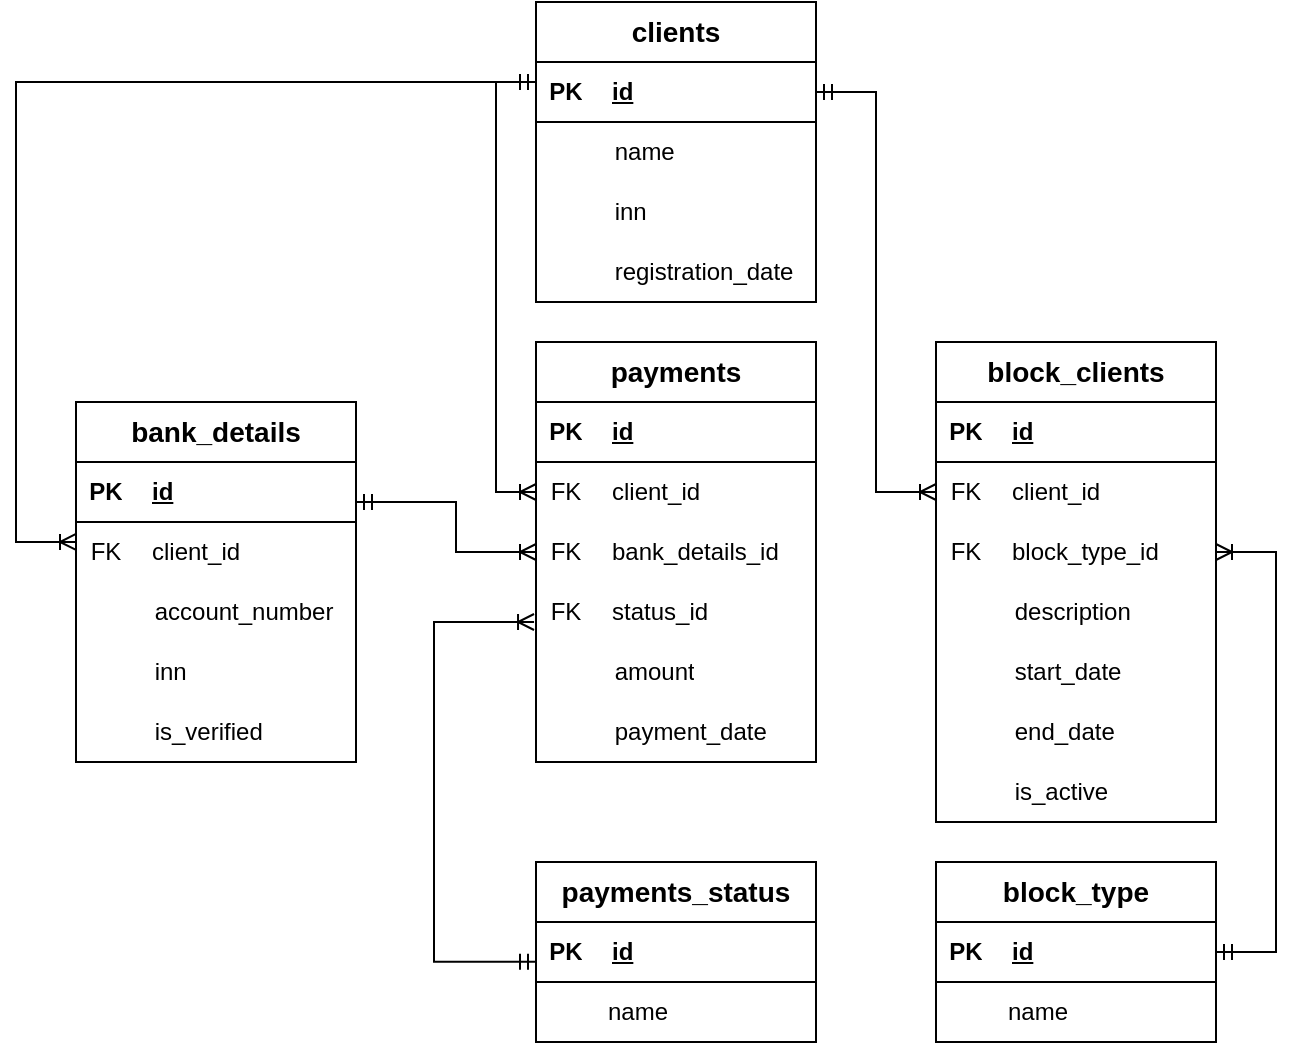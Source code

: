 <mxfile version="26.0.7">
  <diagram id="N8ugaNTC_hbYr3T84zQ5" name="Страница — 1">
    <mxGraphModel dx="1480" dy="635" grid="1" gridSize="10" guides="1" tooltips="1" connect="1" arrows="1" fold="1" page="0" pageScale="1" pageWidth="827" pageHeight="1169" background="none" math="0" shadow="0">
      <root>
        <mxCell id="0" />
        <mxCell id="1" parent="0" />
        <mxCell id="wca784GaiDVrBiToqVae-14" value="&lt;b style=&quot;border-color: var(--border-color); font-size: 14px;&quot;&gt;clients&lt;/b&gt;" style="swimlane;fontStyle=0;childLayout=stackLayout;horizontal=1;startSize=30;horizontalStack=0;resizeParent=1;resizeParentMax=0;resizeLast=0;collapsible=1;marginBottom=0;whiteSpace=wrap;html=1;" parent="1" vertex="1">
          <mxGeometry x="-50" y="230" width="140" height="150" as="geometry">
            <mxRectangle x="-50" y="470" width="80" height="30" as="alternateBounds" />
          </mxGeometry>
        </mxCell>
        <mxCell id="wrFiT3LbrARY49FzR27_-34" value="" style="shape=table;startSize=0;container=1;collapsible=1;childLayout=tableLayout;fixedRows=1;rowLines=0;fontStyle=0;align=center;resizeLast=1;strokeColor=none;fillColor=none;collapsible=0;" parent="wca784GaiDVrBiToqVae-14" vertex="1">
          <mxGeometry y="30" width="140" height="30" as="geometry" />
        </mxCell>
        <mxCell id="wrFiT3LbrARY49FzR27_-35" value="" style="shape=tableRow;horizontal=0;startSize=0;swimlaneHead=0;swimlaneBody=0;fillColor=none;collapsible=0;dropTarget=0;points=[[0,0.5],[1,0.5]];portConstraint=eastwest;top=0;left=0;right=0;bottom=1;" parent="wrFiT3LbrARY49FzR27_-34" vertex="1">
          <mxGeometry width="140" height="30" as="geometry" />
        </mxCell>
        <mxCell id="wrFiT3LbrARY49FzR27_-36" value="PK" style="shape=partialRectangle;connectable=0;fillColor=none;top=0;left=0;bottom=0;right=0;fontStyle=1;overflow=hidden;whiteSpace=wrap;html=1;" parent="wrFiT3LbrARY49FzR27_-35" vertex="1">
          <mxGeometry width="30" height="30" as="geometry">
            <mxRectangle width="30" height="30" as="alternateBounds" />
          </mxGeometry>
        </mxCell>
        <mxCell id="wrFiT3LbrARY49FzR27_-37" value="id" style="shape=partialRectangle;connectable=0;fillColor=none;top=0;left=0;bottom=0;right=0;align=left;spacingLeft=6;fontStyle=5;overflow=hidden;whiteSpace=wrap;html=1;" parent="wrFiT3LbrARY49FzR27_-35" vertex="1">
          <mxGeometry x="30" width="110" height="30" as="geometry">
            <mxRectangle width="110" height="30" as="alternateBounds" />
          </mxGeometry>
        </mxCell>
        <mxCell id="wrFiT3LbrARY49FzR27_-78" value="&amp;nbsp; &amp;nbsp; &amp;nbsp; &amp;nbsp; &amp;nbsp; name" style="text;strokeColor=none;fillColor=none;align=left;verticalAlign=middle;spacingLeft=4;spacingRight=4;overflow=hidden;points=[[0,0.5],[1,0.5]];portConstraint=eastwest;rotatable=0;whiteSpace=wrap;html=1;" parent="wca784GaiDVrBiToqVae-14" vertex="1">
          <mxGeometry y="60" width="140" height="30" as="geometry" />
        </mxCell>
        <mxCell id="wca784GaiDVrBiToqVae-17" value="&amp;nbsp; &amp;nbsp; &amp;nbsp; &amp;nbsp; &amp;nbsp; inn" style="text;strokeColor=none;fillColor=none;align=left;verticalAlign=middle;spacingLeft=4;spacingRight=4;overflow=hidden;points=[[0,0.5],[1,0.5]];portConstraint=eastwest;rotatable=0;whiteSpace=wrap;html=1;" parent="wca784GaiDVrBiToqVae-14" vertex="1">
          <mxGeometry y="90" width="140" height="30" as="geometry" />
        </mxCell>
        <mxCell id="wca784GaiDVrBiToqVae-18" value="&amp;nbsp; &amp;nbsp; &amp;nbsp; &amp;nbsp; &amp;nbsp; registration_date" style="text;strokeColor=none;fillColor=none;align=left;verticalAlign=middle;spacingLeft=4;spacingRight=4;overflow=hidden;points=[[0,0.5],[1,0.5]];portConstraint=eastwest;rotatable=0;whiteSpace=wrap;html=1;" parent="wca784GaiDVrBiToqVae-14" vertex="1">
          <mxGeometry y="120" width="140" height="30" as="geometry" />
        </mxCell>
        <mxCell id="wca784GaiDVrBiToqVae-19" value="&lt;b style=&quot;border-color: var(--border-color); font-size: 14px;&quot;&gt;payments&lt;/b&gt;" style="swimlane;fontStyle=0;childLayout=stackLayout;horizontal=1;startSize=30;horizontalStack=0;resizeParent=1;resizeParentMax=0;resizeLast=0;collapsible=1;marginBottom=0;whiteSpace=wrap;html=1;" parent="1" vertex="1">
          <mxGeometry x="-50" y="400" width="140" height="210" as="geometry">
            <mxRectangle x="-50" y="470" width="80" height="30" as="alternateBounds" />
          </mxGeometry>
        </mxCell>
        <mxCell id="wrFiT3LbrARY49FzR27_-46" value="" style="shape=table;startSize=0;container=1;collapsible=1;childLayout=tableLayout;fixedRows=1;rowLines=0;fontStyle=0;align=center;resizeLast=1;strokeColor=none;fillColor=none;collapsible=0;" parent="wca784GaiDVrBiToqVae-19" vertex="1">
          <mxGeometry y="30" width="140" height="30" as="geometry" />
        </mxCell>
        <mxCell id="wrFiT3LbrARY49FzR27_-47" value="" style="shape=tableRow;horizontal=0;startSize=0;swimlaneHead=0;swimlaneBody=0;fillColor=none;collapsible=0;dropTarget=0;points=[[0,0.5],[1,0.5]];portConstraint=eastwest;top=0;left=0;right=0;bottom=1;" parent="wrFiT3LbrARY49FzR27_-46" vertex="1">
          <mxGeometry width="140" height="30" as="geometry" />
        </mxCell>
        <mxCell id="wrFiT3LbrARY49FzR27_-48" value="PK" style="shape=partialRectangle;connectable=0;fillColor=none;top=0;left=0;bottom=0;right=0;fontStyle=1;overflow=hidden;whiteSpace=wrap;html=1;" parent="wrFiT3LbrARY49FzR27_-47" vertex="1">
          <mxGeometry width="30" height="30" as="geometry">
            <mxRectangle width="30" height="30" as="alternateBounds" />
          </mxGeometry>
        </mxCell>
        <mxCell id="wrFiT3LbrARY49FzR27_-49" value="id" style="shape=partialRectangle;connectable=0;fillColor=none;top=0;left=0;bottom=0;right=0;align=left;spacingLeft=6;fontStyle=5;overflow=hidden;whiteSpace=wrap;html=1;" parent="wrFiT3LbrARY49FzR27_-47" vertex="1">
          <mxGeometry x="30" width="110" height="30" as="geometry">
            <mxRectangle width="110" height="30" as="alternateBounds" />
          </mxGeometry>
        </mxCell>
        <mxCell id="wrFiT3LbrARY49FzR27_-66" value="" style="shape=table;startSize=0;container=1;collapsible=1;childLayout=tableLayout;fixedRows=1;rowLines=0;fontStyle=0;align=center;resizeLast=1;strokeColor=none;fillColor=none;collapsible=0;" parent="wca784GaiDVrBiToqVae-19" vertex="1">
          <mxGeometry y="60" width="140" height="30" as="geometry" />
        </mxCell>
        <mxCell id="wrFiT3LbrARY49FzR27_-67" value="" style="shape=tableRow;horizontal=0;startSize=0;swimlaneHead=0;swimlaneBody=0;fillColor=none;collapsible=0;dropTarget=0;points=[[0,0.5],[1,0.5]];portConstraint=eastwest;top=0;left=0;right=0;bottom=0;" parent="wrFiT3LbrARY49FzR27_-66" vertex="1">
          <mxGeometry width="140" height="30" as="geometry" />
        </mxCell>
        <mxCell id="wrFiT3LbrARY49FzR27_-68" value="FK" style="shape=partialRectangle;connectable=0;fillColor=none;top=0;left=0;bottom=0;right=0;fontStyle=0;overflow=hidden;whiteSpace=wrap;html=1;" parent="wrFiT3LbrARY49FzR27_-67" vertex="1">
          <mxGeometry width="30" height="30" as="geometry">
            <mxRectangle width="30" height="30" as="alternateBounds" />
          </mxGeometry>
        </mxCell>
        <mxCell id="wrFiT3LbrARY49FzR27_-69" value="client_id" style="shape=partialRectangle;connectable=0;fillColor=none;top=0;left=0;bottom=0;right=0;align=left;spacingLeft=6;fontStyle=0;overflow=hidden;whiteSpace=wrap;html=1;" parent="wrFiT3LbrARY49FzR27_-67" vertex="1">
          <mxGeometry x="30" width="110" height="30" as="geometry">
            <mxRectangle width="110" height="30" as="alternateBounds" />
          </mxGeometry>
        </mxCell>
        <mxCell id="wrFiT3LbrARY49FzR27_-70" value="" style="shape=table;startSize=0;container=1;collapsible=1;childLayout=tableLayout;fixedRows=1;rowLines=0;fontStyle=0;align=center;resizeLast=1;strokeColor=none;fillColor=none;collapsible=0;" parent="wca784GaiDVrBiToqVae-19" vertex="1">
          <mxGeometry y="90" width="140" height="30" as="geometry" />
        </mxCell>
        <mxCell id="wrFiT3LbrARY49FzR27_-71" value="" style="shape=tableRow;horizontal=0;startSize=0;swimlaneHead=0;swimlaneBody=0;fillColor=none;collapsible=0;dropTarget=0;points=[[0,0.5],[1,0.5]];portConstraint=eastwest;top=0;left=0;right=0;bottom=0;" parent="wrFiT3LbrARY49FzR27_-70" vertex="1">
          <mxGeometry width="140" height="30" as="geometry" />
        </mxCell>
        <mxCell id="wrFiT3LbrARY49FzR27_-72" value="FK" style="shape=partialRectangle;connectable=0;fillColor=none;top=0;left=0;bottom=0;right=0;fontStyle=0;overflow=hidden;whiteSpace=wrap;html=1;" parent="wrFiT3LbrARY49FzR27_-71" vertex="1">
          <mxGeometry width="30" height="30" as="geometry">
            <mxRectangle width="30" height="30" as="alternateBounds" />
          </mxGeometry>
        </mxCell>
        <mxCell id="wrFiT3LbrARY49FzR27_-73" value="bank_details_id" style="shape=partialRectangle;connectable=0;fillColor=none;top=0;left=0;bottom=0;right=0;align=left;spacingLeft=6;fontStyle=0;overflow=hidden;whiteSpace=wrap;html=1;" parent="wrFiT3LbrARY49FzR27_-71" vertex="1">
          <mxGeometry x="30" width="110" height="30" as="geometry">
            <mxRectangle width="110" height="30" as="alternateBounds" />
          </mxGeometry>
        </mxCell>
        <mxCell id="wrFiT3LbrARY49FzR27_-74" value="" style="shape=table;startSize=0;container=1;collapsible=1;childLayout=tableLayout;fixedRows=1;rowLines=0;fontStyle=0;align=center;resizeLast=1;strokeColor=none;fillColor=none;collapsible=0;" parent="wca784GaiDVrBiToqVae-19" vertex="1">
          <mxGeometry y="120" width="140" height="30" as="geometry" />
        </mxCell>
        <mxCell id="wrFiT3LbrARY49FzR27_-75" value="" style="shape=tableRow;horizontal=0;startSize=0;swimlaneHead=0;swimlaneBody=0;fillColor=none;collapsible=0;dropTarget=0;points=[[0,0.5],[1,0.5]];portConstraint=eastwest;top=0;left=0;right=0;bottom=0;" parent="wrFiT3LbrARY49FzR27_-74" vertex="1">
          <mxGeometry width="140" height="30" as="geometry" />
        </mxCell>
        <mxCell id="wrFiT3LbrARY49FzR27_-76" value="FK" style="shape=partialRectangle;connectable=0;fillColor=none;top=0;left=0;bottom=0;right=0;fontStyle=0;overflow=hidden;whiteSpace=wrap;html=1;" parent="wrFiT3LbrARY49FzR27_-75" vertex="1">
          <mxGeometry width="30" height="30" as="geometry">
            <mxRectangle width="30" height="30" as="alternateBounds" />
          </mxGeometry>
        </mxCell>
        <mxCell id="wrFiT3LbrARY49FzR27_-77" value="status_id" style="shape=partialRectangle;connectable=0;fillColor=none;top=0;left=0;bottom=0;right=0;align=left;spacingLeft=6;fontStyle=0;overflow=hidden;whiteSpace=wrap;html=1;" parent="wrFiT3LbrARY49FzR27_-75" vertex="1">
          <mxGeometry x="30" width="110" height="30" as="geometry">
            <mxRectangle width="110" height="30" as="alternateBounds" />
          </mxGeometry>
        </mxCell>
        <mxCell id="wca784GaiDVrBiToqVae-23" value="&amp;nbsp; &amp;nbsp; &amp;nbsp; &amp;nbsp; &amp;nbsp; amount" style="text;strokeColor=none;fillColor=none;align=left;verticalAlign=middle;spacingLeft=4;spacingRight=4;overflow=hidden;points=[[0,0.5],[1,0.5]];portConstraint=eastwest;rotatable=0;whiteSpace=wrap;html=1;" parent="wca784GaiDVrBiToqVae-19" vertex="1">
          <mxGeometry y="150" width="140" height="30" as="geometry" />
        </mxCell>
        <mxCell id="wca784GaiDVrBiToqVae-25" value="&amp;nbsp; &amp;nbsp; &amp;nbsp; &amp;nbsp; &amp;nbsp; payment_date" style="text;strokeColor=none;fillColor=none;align=left;verticalAlign=middle;spacingLeft=4;spacingRight=4;overflow=hidden;points=[[0,0.5],[1,0.5]];portConstraint=eastwest;rotatable=0;whiteSpace=wrap;html=1;" parent="wca784GaiDVrBiToqVae-19" vertex="1">
          <mxGeometry y="180" width="140" height="30" as="geometry" />
        </mxCell>
        <mxCell id="wca784GaiDVrBiToqVae-26" value="&lt;b style=&quot;border-color: var(--border-color); font-size: 14px;&quot;&gt;bank_details&lt;br&gt;&lt;/b&gt;" style="swimlane;fontStyle=0;childLayout=stackLayout;horizontal=1;startSize=30;horizontalStack=0;resizeParent=1;resizeParentMax=0;resizeLast=0;collapsible=1;marginBottom=0;whiteSpace=wrap;html=1;" parent="1" vertex="1">
          <mxGeometry x="-280" y="430" width="140" height="180" as="geometry">
            <mxRectangle x="-50" y="470" width="80" height="30" as="alternateBounds" />
          </mxGeometry>
        </mxCell>
        <mxCell id="wrFiT3LbrARY49FzR27_-42" value="" style="shape=table;startSize=0;container=1;collapsible=1;childLayout=tableLayout;fixedRows=1;rowLines=0;fontStyle=0;align=center;resizeLast=1;strokeColor=none;fillColor=none;collapsible=0;" parent="wca784GaiDVrBiToqVae-26" vertex="1">
          <mxGeometry y="30" width="140" height="30" as="geometry" />
        </mxCell>
        <mxCell id="wrFiT3LbrARY49FzR27_-43" value="" style="shape=tableRow;horizontal=0;startSize=0;swimlaneHead=0;swimlaneBody=0;fillColor=none;collapsible=0;dropTarget=0;points=[[0,0.5],[1,0.5]];portConstraint=eastwest;top=0;left=0;right=0;bottom=1;" parent="wrFiT3LbrARY49FzR27_-42" vertex="1">
          <mxGeometry width="140" height="30" as="geometry" />
        </mxCell>
        <mxCell id="wrFiT3LbrARY49FzR27_-44" value="PK" style="shape=partialRectangle;connectable=0;fillColor=none;top=0;left=0;bottom=0;right=0;fontStyle=1;overflow=hidden;whiteSpace=wrap;html=1;" parent="wrFiT3LbrARY49FzR27_-43" vertex="1">
          <mxGeometry width="30" height="30" as="geometry">
            <mxRectangle width="30" height="30" as="alternateBounds" />
          </mxGeometry>
        </mxCell>
        <mxCell id="wrFiT3LbrARY49FzR27_-45" value="id" style="shape=partialRectangle;connectable=0;fillColor=none;top=0;left=0;bottom=0;right=0;align=left;spacingLeft=6;fontStyle=5;overflow=hidden;whiteSpace=wrap;html=1;" parent="wrFiT3LbrARY49FzR27_-43" vertex="1">
          <mxGeometry x="30" width="110" height="30" as="geometry">
            <mxRectangle width="110" height="30" as="alternateBounds" />
          </mxGeometry>
        </mxCell>
        <mxCell id="wrFiT3LbrARY49FzR27_-62" value="" style="shape=table;startSize=0;container=1;collapsible=1;childLayout=tableLayout;fixedRows=1;rowLines=0;fontStyle=0;align=center;resizeLast=1;strokeColor=none;fillColor=none;collapsible=0;" parent="wca784GaiDVrBiToqVae-26" vertex="1">
          <mxGeometry y="60" width="140" height="30" as="geometry" />
        </mxCell>
        <mxCell id="wrFiT3LbrARY49FzR27_-63" value="" style="shape=tableRow;horizontal=0;startSize=0;swimlaneHead=0;swimlaneBody=0;fillColor=none;collapsible=0;dropTarget=0;points=[[0,0.5],[1,0.5]];portConstraint=eastwest;top=0;left=0;right=0;bottom=0;" parent="wrFiT3LbrARY49FzR27_-62" vertex="1">
          <mxGeometry width="140" height="30" as="geometry" />
        </mxCell>
        <mxCell id="wrFiT3LbrARY49FzR27_-64" value="FK" style="shape=partialRectangle;connectable=0;fillColor=none;top=0;left=0;bottom=0;right=0;fontStyle=0;overflow=hidden;whiteSpace=wrap;html=1;" parent="wrFiT3LbrARY49FzR27_-63" vertex="1">
          <mxGeometry width="30" height="30" as="geometry">
            <mxRectangle width="30" height="30" as="alternateBounds" />
          </mxGeometry>
        </mxCell>
        <mxCell id="wrFiT3LbrARY49FzR27_-65" value="client_id" style="shape=partialRectangle;connectable=0;fillColor=none;top=0;left=0;bottom=0;right=0;align=left;spacingLeft=6;fontStyle=0;overflow=hidden;whiteSpace=wrap;html=1;" parent="wrFiT3LbrARY49FzR27_-63" vertex="1">
          <mxGeometry x="30" width="110" height="30" as="geometry">
            <mxRectangle width="110" height="30" as="alternateBounds" />
          </mxGeometry>
        </mxCell>
        <mxCell id="wca784GaiDVrBiToqVae-29" value="&amp;nbsp; &amp;nbsp; &amp;nbsp; &amp;nbsp; &amp;nbsp; account_number" style="text;strokeColor=none;fillColor=none;align=left;verticalAlign=middle;spacingLeft=4;spacingRight=4;overflow=hidden;points=[[0,0.5],[1,0.5]];portConstraint=eastwest;rotatable=0;whiteSpace=wrap;html=1;" parent="wca784GaiDVrBiToqVae-26" vertex="1">
          <mxGeometry y="90" width="140" height="30" as="geometry" />
        </mxCell>
        <mxCell id="wca784GaiDVrBiToqVae-30" value="&amp;nbsp; &amp;nbsp; &amp;nbsp; &amp;nbsp; &amp;nbsp; inn" style="text;strokeColor=none;fillColor=none;align=left;verticalAlign=middle;spacingLeft=4;spacingRight=4;overflow=hidden;points=[[0,0.5],[1,0.5]];portConstraint=eastwest;rotatable=0;whiteSpace=wrap;html=1;" parent="wca784GaiDVrBiToqVae-26" vertex="1">
          <mxGeometry y="120" width="140" height="30" as="geometry" />
        </mxCell>
        <mxCell id="wca784GaiDVrBiToqVae-31" value="&amp;nbsp; &amp;nbsp; &amp;nbsp; &amp;nbsp; &amp;nbsp; is_verified" style="text;strokeColor=none;fillColor=none;align=left;verticalAlign=middle;spacingLeft=4;spacingRight=4;overflow=hidden;points=[[0,0.5],[1,0.5]];portConstraint=eastwest;rotatable=0;whiteSpace=wrap;html=1;" parent="wca784GaiDVrBiToqVae-26" vertex="1">
          <mxGeometry y="150" width="140" height="30" as="geometry" />
        </mxCell>
        <mxCell id="wca784GaiDVrBiToqVae-32" value="&lt;b style=&quot;border-color: var(--border-color); font-size: 14px;&quot;&gt;payments_status&lt;/b&gt;" style="swimlane;fontStyle=0;childLayout=stackLayout;horizontal=1;startSize=30;horizontalStack=0;resizeParent=1;resizeParentMax=0;resizeLast=0;collapsible=1;marginBottom=0;whiteSpace=wrap;html=1;" parent="1" vertex="1">
          <mxGeometry x="-50" y="660" width="140" height="90" as="geometry">
            <mxRectangle x="-50" y="470" width="80" height="30" as="alternateBounds" />
          </mxGeometry>
        </mxCell>
        <mxCell id="wrFiT3LbrARY49FzR27_-54" value="" style="shape=table;startSize=0;container=1;collapsible=1;childLayout=tableLayout;fixedRows=1;rowLines=0;fontStyle=0;align=center;resizeLast=1;strokeColor=none;fillColor=none;collapsible=0;" parent="wca784GaiDVrBiToqVae-32" vertex="1">
          <mxGeometry y="30" width="140" height="30" as="geometry" />
        </mxCell>
        <mxCell id="wrFiT3LbrARY49FzR27_-55" value="" style="shape=tableRow;horizontal=0;startSize=0;swimlaneHead=0;swimlaneBody=0;fillColor=none;collapsible=0;dropTarget=0;points=[[0,0.5],[1,0.5]];portConstraint=eastwest;top=0;left=0;right=0;bottom=1;" parent="wrFiT3LbrARY49FzR27_-54" vertex="1">
          <mxGeometry width="140" height="30" as="geometry" />
        </mxCell>
        <mxCell id="wrFiT3LbrARY49FzR27_-56" value="PK" style="shape=partialRectangle;connectable=0;fillColor=none;top=0;left=0;bottom=0;right=0;fontStyle=1;overflow=hidden;whiteSpace=wrap;html=1;" parent="wrFiT3LbrARY49FzR27_-55" vertex="1">
          <mxGeometry width="30" height="30" as="geometry">
            <mxRectangle width="30" height="30" as="alternateBounds" />
          </mxGeometry>
        </mxCell>
        <mxCell id="wrFiT3LbrARY49FzR27_-57" value="id" style="shape=partialRectangle;connectable=0;fillColor=none;top=0;left=0;bottom=0;right=0;align=left;spacingLeft=6;fontStyle=5;overflow=hidden;whiteSpace=wrap;html=1;" parent="wrFiT3LbrARY49FzR27_-55" vertex="1">
          <mxGeometry x="30" width="110" height="30" as="geometry">
            <mxRectangle width="110" height="30" as="alternateBounds" />
          </mxGeometry>
        </mxCell>
        <mxCell id="wca784GaiDVrBiToqVae-34" value="&amp;nbsp; &amp;nbsp; &amp;nbsp; &amp;nbsp; &amp;nbsp;name" style="text;strokeColor=none;fillColor=none;align=left;verticalAlign=middle;spacingLeft=4;spacingRight=4;overflow=hidden;points=[[0,0.5],[1,0.5]];portConstraint=eastwest;rotatable=0;whiteSpace=wrap;html=1;" parent="wca784GaiDVrBiToqVae-32" vertex="1">
          <mxGeometry y="60" width="140" height="30" as="geometry" />
        </mxCell>
        <mxCell id="wca784GaiDVrBiToqVae-37" value="&lt;b style=&quot;border-color: var(--border-color); font-size: 14px;&quot;&gt;block_clients&lt;br&gt;&lt;/b&gt;" style="swimlane;fontStyle=0;childLayout=stackLayout;horizontal=1;startSize=30;horizontalStack=0;resizeParent=1;resizeParentMax=0;resizeLast=0;collapsible=1;marginBottom=0;whiteSpace=wrap;html=1;" parent="1" vertex="1">
          <mxGeometry x="150" y="400" width="140" height="240" as="geometry">
            <mxRectangle x="-50" y="470" width="80" height="30" as="alternateBounds" />
          </mxGeometry>
        </mxCell>
        <mxCell id="wrFiT3LbrARY49FzR27_-50" value="" style="shape=table;startSize=0;container=1;collapsible=1;childLayout=tableLayout;fixedRows=1;rowLines=0;fontStyle=0;align=center;resizeLast=1;strokeColor=none;fillColor=none;collapsible=0;" parent="wca784GaiDVrBiToqVae-37" vertex="1">
          <mxGeometry y="30" width="140" height="30" as="geometry" />
        </mxCell>
        <mxCell id="wrFiT3LbrARY49FzR27_-51" value="" style="shape=tableRow;horizontal=0;startSize=0;swimlaneHead=0;swimlaneBody=0;fillColor=none;collapsible=0;dropTarget=0;points=[[0,0.5],[1,0.5]];portConstraint=eastwest;top=0;left=0;right=0;bottom=1;" parent="wrFiT3LbrARY49FzR27_-50" vertex="1">
          <mxGeometry width="140" height="30" as="geometry" />
        </mxCell>
        <mxCell id="wrFiT3LbrARY49FzR27_-52" value="PK" style="shape=partialRectangle;connectable=0;fillColor=none;top=0;left=0;bottom=0;right=0;fontStyle=1;overflow=hidden;whiteSpace=wrap;html=1;" parent="wrFiT3LbrARY49FzR27_-51" vertex="1">
          <mxGeometry width="30" height="30" as="geometry">
            <mxRectangle width="30" height="30" as="alternateBounds" />
          </mxGeometry>
        </mxCell>
        <mxCell id="wrFiT3LbrARY49FzR27_-53" value="id" style="shape=partialRectangle;connectable=0;fillColor=none;top=0;left=0;bottom=0;right=0;align=left;spacingLeft=6;fontStyle=5;overflow=hidden;whiteSpace=wrap;html=1;" parent="wrFiT3LbrARY49FzR27_-51" vertex="1">
          <mxGeometry x="30" width="110" height="30" as="geometry">
            <mxRectangle width="110" height="30" as="alternateBounds" />
          </mxGeometry>
        </mxCell>
        <mxCell id="wrFiT3LbrARY49FzR27_-83" value="" style="shape=table;startSize=0;container=1;collapsible=1;childLayout=tableLayout;fixedRows=1;rowLines=0;fontStyle=0;align=center;resizeLast=1;strokeColor=none;fillColor=none;collapsible=0;" parent="wca784GaiDVrBiToqVae-37" vertex="1">
          <mxGeometry y="60" width="140" height="30" as="geometry" />
        </mxCell>
        <mxCell id="wrFiT3LbrARY49FzR27_-84" value="" style="shape=tableRow;horizontal=0;startSize=0;swimlaneHead=0;swimlaneBody=0;fillColor=none;collapsible=0;dropTarget=0;points=[[0,0.5],[1,0.5]];portConstraint=eastwest;top=0;left=0;right=0;bottom=0;" parent="wrFiT3LbrARY49FzR27_-83" vertex="1">
          <mxGeometry width="140" height="30" as="geometry" />
        </mxCell>
        <mxCell id="wrFiT3LbrARY49FzR27_-85" value="FK" style="shape=partialRectangle;connectable=0;fillColor=none;top=0;left=0;bottom=0;right=0;fontStyle=0;overflow=hidden;whiteSpace=wrap;html=1;" parent="wrFiT3LbrARY49FzR27_-84" vertex="1">
          <mxGeometry width="30" height="30" as="geometry">
            <mxRectangle width="30" height="30" as="alternateBounds" />
          </mxGeometry>
        </mxCell>
        <mxCell id="wrFiT3LbrARY49FzR27_-86" value="client_id" style="shape=partialRectangle;connectable=0;fillColor=none;top=0;left=0;bottom=0;right=0;align=left;spacingLeft=6;fontStyle=0;overflow=hidden;whiteSpace=wrap;html=1;" parent="wrFiT3LbrARY49FzR27_-84" vertex="1">
          <mxGeometry x="30" width="110" height="30" as="geometry">
            <mxRectangle width="110" height="30" as="alternateBounds" />
          </mxGeometry>
        </mxCell>
        <mxCell id="wrFiT3LbrARY49FzR27_-79" value="" style="shape=table;startSize=0;container=1;collapsible=1;childLayout=tableLayout;fixedRows=1;rowLines=0;fontStyle=0;align=center;resizeLast=1;strokeColor=none;fillColor=none;collapsible=0;" parent="wca784GaiDVrBiToqVae-37" vertex="1">
          <mxGeometry y="90" width="140" height="30" as="geometry" />
        </mxCell>
        <mxCell id="wrFiT3LbrARY49FzR27_-80" value="" style="shape=tableRow;horizontal=0;startSize=0;swimlaneHead=0;swimlaneBody=0;fillColor=none;collapsible=0;dropTarget=0;points=[[0,0.5],[1,0.5]];portConstraint=eastwest;top=0;left=0;right=0;bottom=0;" parent="wrFiT3LbrARY49FzR27_-79" vertex="1">
          <mxGeometry width="140" height="30" as="geometry" />
        </mxCell>
        <mxCell id="wrFiT3LbrARY49FzR27_-81" value="FK" style="shape=partialRectangle;connectable=0;fillColor=none;top=0;left=0;bottom=0;right=0;fontStyle=0;overflow=hidden;whiteSpace=wrap;html=1;" parent="wrFiT3LbrARY49FzR27_-80" vertex="1">
          <mxGeometry width="30" height="30" as="geometry">
            <mxRectangle width="30" height="30" as="alternateBounds" />
          </mxGeometry>
        </mxCell>
        <mxCell id="wrFiT3LbrARY49FzR27_-82" value="block_type_id" style="shape=partialRectangle;connectable=0;fillColor=none;top=0;left=0;bottom=0;right=0;align=left;spacingLeft=6;fontStyle=0;overflow=hidden;whiteSpace=wrap;html=1;" parent="wrFiT3LbrARY49FzR27_-80" vertex="1">
          <mxGeometry x="30" width="110" height="30" as="geometry">
            <mxRectangle width="110" height="30" as="alternateBounds" />
          </mxGeometry>
        </mxCell>
        <mxCell id="wca784GaiDVrBiToqVae-41" value="&amp;nbsp; &amp;nbsp; &amp;nbsp; &amp;nbsp; &amp;nbsp; description" style="text;strokeColor=none;fillColor=none;align=left;verticalAlign=middle;spacingLeft=4;spacingRight=4;overflow=hidden;points=[[0,0.5],[1,0.5]];portConstraint=eastwest;rotatable=0;whiteSpace=wrap;html=1;" parent="wca784GaiDVrBiToqVae-37" vertex="1">
          <mxGeometry y="120" width="140" height="30" as="geometry" />
        </mxCell>
        <mxCell id="wca784GaiDVrBiToqVae-42" value="&amp;nbsp; &amp;nbsp; &amp;nbsp; &amp;nbsp; &amp;nbsp; start_date" style="text;strokeColor=none;fillColor=none;align=left;verticalAlign=middle;spacingLeft=4;spacingRight=4;overflow=hidden;points=[[0,0.5],[1,0.5]];portConstraint=eastwest;rotatable=0;whiteSpace=wrap;html=1;" parent="wca784GaiDVrBiToqVae-37" vertex="1">
          <mxGeometry y="150" width="140" height="30" as="geometry" />
        </mxCell>
        <mxCell id="wca784GaiDVrBiToqVae-43" value="&amp;nbsp; &amp;nbsp; &amp;nbsp; &amp;nbsp; &amp;nbsp; end_date" style="text;strokeColor=none;fillColor=none;align=left;verticalAlign=middle;spacingLeft=4;spacingRight=4;overflow=hidden;points=[[0,0.5],[1,0.5]];portConstraint=eastwest;rotatable=0;whiteSpace=wrap;html=1;" parent="wca784GaiDVrBiToqVae-37" vertex="1">
          <mxGeometry y="180" width="140" height="30" as="geometry" />
        </mxCell>
        <mxCell id="wca784GaiDVrBiToqVae-45" value="&amp;nbsp; &amp;nbsp; &amp;nbsp; &amp;nbsp; &amp;nbsp; is_active" style="text;strokeColor=none;fillColor=none;align=left;verticalAlign=middle;spacingLeft=4;spacingRight=4;overflow=hidden;points=[[0,0.5],[1,0.5]];portConstraint=eastwest;rotatable=0;whiteSpace=wrap;html=1;" parent="wca784GaiDVrBiToqVae-37" vertex="1">
          <mxGeometry y="210" width="140" height="30" as="geometry" />
        </mxCell>
        <mxCell id="wca784GaiDVrBiToqVae-46" value="&lt;b style=&quot;border-color: var(--border-color); font-size: 14px;&quot;&gt;block_type&lt;br&gt;&lt;/b&gt;" style="swimlane;fontStyle=0;childLayout=stackLayout;horizontal=1;startSize=30;horizontalStack=0;resizeParent=1;resizeParentMax=0;resizeLast=0;collapsible=1;marginBottom=0;whiteSpace=wrap;html=1;" parent="1" vertex="1">
          <mxGeometry x="150" y="660" width="140" height="90" as="geometry">
            <mxRectangle x="-50" y="470" width="80" height="30" as="alternateBounds" />
          </mxGeometry>
        </mxCell>
        <mxCell id="wrFiT3LbrARY49FzR27_-58" value="" style="shape=table;startSize=0;container=1;collapsible=1;childLayout=tableLayout;fixedRows=1;rowLines=0;fontStyle=0;align=center;resizeLast=1;strokeColor=none;fillColor=none;collapsible=0;" parent="wca784GaiDVrBiToqVae-46" vertex="1">
          <mxGeometry y="30" width="140" height="30" as="geometry" />
        </mxCell>
        <mxCell id="wrFiT3LbrARY49FzR27_-59" value="" style="shape=tableRow;horizontal=0;startSize=0;swimlaneHead=0;swimlaneBody=0;fillColor=none;collapsible=0;dropTarget=0;points=[[0,0.5],[1,0.5]];portConstraint=eastwest;top=0;left=0;right=0;bottom=1;" parent="wrFiT3LbrARY49FzR27_-58" vertex="1">
          <mxGeometry width="140" height="30" as="geometry" />
        </mxCell>
        <mxCell id="wrFiT3LbrARY49FzR27_-60" value="PK" style="shape=partialRectangle;connectable=0;fillColor=none;top=0;left=0;bottom=0;right=0;fontStyle=1;overflow=hidden;whiteSpace=wrap;html=1;" parent="wrFiT3LbrARY49FzR27_-59" vertex="1">
          <mxGeometry width="30" height="30" as="geometry">
            <mxRectangle width="30" height="30" as="alternateBounds" />
          </mxGeometry>
        </mxCell>
        <mxCell id="wrFiT3LbrARY49FzR27_-61" value="id" style="shape=partialRectangle;connectable=0;fillColor=none;top=0;left=0;bottom=0;right=0;align=left;spacingLeft=6;fontStyle=5;overflow=hidden;whiteSpace=wrap;html=1;" parent="wrFiT3LbrARY49FzR27_-59" vertex="1">
          <mxGeometry x="30" width="110" height="30" as="geometry">
            <mxRectangle width="110" height="30" as="alternateBounds" />
          </mxGeometry>
        </mxCell>
        <mxCell id="wca784GaiDVrBiToqVae-48" value="&amp;nbsp; &amp;nbsp; &amp;nbsp; &amp;nbsp; &amp;nbsp;name" style="text;strokeColor=none;fillColor=none;align=left;verticalAlign=middle;spacingLeft=4;spacingRight=4;overflow=hidden;points=[[0,0.5],[1,0.5]];portConstraint=eastwest;rotatable=0;whiteSpace=wrap;html=1;" parent="wca784GaiDVrBiToqVae-46" vertex="1">
          <mxGeometry y="60" width="140" height="30" as="geometry" />
        </mxCell>
        <mxCell id="wrFiT3LbrARY49FzR27_-93" value="" style="edgeStyle=entityRelationEdgeStyle;fontSize=12;html=1;endArrow=ERoneToMany;startArrow=ERmandOne;rounded=0;entryX=0;entryY=0.5;entryDx=0;entryDy=0;exitX=1;exitY=0.5;exitDx=0;exitDy=0;" parent="1" source="wrFiT3LbrARY49FzR27_-35" target="wrFiT3LbrARY49FzR27_-84" edge="1">
          <mxGeometry width="100" height="100" relative="1" as="geometry">
            <mxPoint x="100" y="410" as="sourcePoint" />
            <mxPoint x="200" y="310" as="targetPoint" />
            <Array as="points">
              <mxPoint x="130" y="380" />
              <mxPoint x="130" y="480" />
              <mxPoint x="140" y="475" />
            </Array>
          </mxGeometry>
        </mxCell>
        <mxCell id="wrFiT3LbrARY49FzR27_-94" value="" style="edgeStyle=entityRelationEdgeStyle;fontSize=12;html=1;endArrow=ERoneToMany;startArrow=ERmandOne;rounded=0;exitX=1;exitY=0.5;exitDx=0;exitDy=0;entryX=1;entryY=0.5;entryDx=0;entryDy=0;" parent="1" source="wrFiT3LbrARY49FzR27_-59" target="wrFiT3LbrARY49FzR27_-80" edge="1">
          <mxGeometry width="100" height="100" relative="1" as="geometry">
            <mxPoint x="130" y="710" as="sourcePoint" />
            <mxPoint x="160" y="505" as="targetPoint" />
            <Array as="points">
              <mxPoint x="140" y="610" />
              <mxPoint x="140" y="660" />
              <mxPoint x="170" y="600" />
              <mxPoint x="160" y="590" />
              <mxPoint x="160" y="550" />
              <mxPoint x="160" y="550" />
              <mxPoint x="150" y="600" />
            </Array>
          </mxGeometry>
        </mxCell>
        <mxCell id="wrFiT3LbrARY49FzR27_-104" value="" style="fontSize=12;html=1;endArrow=ERoneToMany;rounded=0;edgeStyle=orthogonalEdgeStyle;entryX=0;entryY=0.333;entryDx=0;entryDy=0;entryPerimeter=0;" parent="1" edge="1" target="wrFiT3LbrARY49FzR27_-63">
          <mxGeometry width="100" height="100" relative="1" as="geometry">
            <mxPoint x="-70" y="270" as="sourcePoint" />
            <mxPoint x="-290" y="510" as="targetPoint" />
            <Array as="points">
              <mxPoint x="-310" y="270" />
              <mxPoint x="-310" y="500" />
            </Array>
          </mxGeometry>
        </mxCell>
        <mxCell id="wrFiT3LbrARY49FzR27_-106" value="" style="edgeStyle=orthogonalEdgeStyle;fontSize=12;html=1;endArrow=ERoneToMany;startArrow=ERmandOne;rounded=0;entryX=0;entryY=0.333;entryDx=0;entryDy=0;entryPerimeter=0;exitX=0.007;exitY=0.329;exitDx=0;exitDy=0;exitPerimeter=0;" parent="1" edge="1">
          <mxGeometry width="100" height="100" relative="1" as="geometry">
            <mxPoint x="-50.0" y="709.88" as="sourcePoint" />
            <mxPoint x="-50.98" y="540.0" as="targetPoint" />
            <Array as="points">
              <mxPoint x="-100.98" y="710.01" />
              <mxPoint x="-100.98" y="540.01" />
            </Array>
          </mxGeometry>
        </mxCell>
        <mxCell id="Sf_tyaFdO9hN3g9BPfrP-3" value="" style="edgeStyle=orthogonalEdgeStyle;fontSize=12;html=1;endArrow=ERoneToMany;startArrow=ERmandOne;rounded=0;exitX=0;exitY=0.333;exitDx=0;exitDy=0;exitPerimeter=0;entryX=0;entryY=0.5;entryDx=0;entryDy=0;" edge="1" parent="1" source="wrFiT3LbrARY49FzR27_-35" target="wrFiT3LbrARY49FzR27_-67">
          <mxGeometry width="100" height="100" relative="1" as="geometry">
            <mxPoint x="-180" y="410" as="sourcePoint" />
            <mxPoint x="-80" y="310" as="targetPoint" />
            <Array as="points">
              <mxPoint x="-70" y="270" />
              <mxPoint x="-70" y="475" />
            </Array>
          </mxGeometry>
        </mxCell>
        <mxCell id="Sf_tyaFdO9hN3g9BPfrP-4" value="" style="edgeStyle=orthogonalEdgeStyle;fontSize=12;html=1;endArrow=ERoneToMany;startArrow=ERmandOne;rounded=0;entryX=0;entryY=0.5;entryDx=0;entryDy=0;" edge="1" parent="1" target="wrFiT3LbrARY49FzR27_-71">
          <mxGeometry width="100" height="100" relative="1" as="geometry">
            <mxPoint x="-140" y="480" as="sourcePoint" />
            <mxPoint x="-40" y="380" as="targetPoint" />
            <Array as="points">
              <mxPoint x="-90" y="480" />
              <mxPoint x="-90" y="505" />
            </Array>
          </mxGeometry>
        </mxCell>
      </root>
    </mxGraphModel>
  </diagram>
</mxfile>
